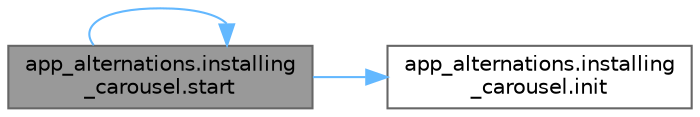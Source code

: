 digraph "app_alternations.installing_carousel.start"
{
 // LATEX_PDF_SIZE
  bgcolor="transparent";
  edge [fontname=Helvetica,fontsize=10,labelfontname=Helvetica,labelfontsize=10];
  node [fontname=Helvetica,fontsize=10,shape=box,height=0.2,width=0.4];
  rankdir="LR";
  Node1 [label="app_alternations.installing\l_carousel.start",height=0.2,width=0.4,color="gray40", fillcolor="grey60", style="filled", fontcolor="black",tooltip=" "];
  Node1 -> Node2 [color="steelblue1",style="solid"];
  Node2 [label="app_alternations.installing\l_carousel.init",height=0.2,width=0.4,color="grey40", fillcolor="white", style="filled",URL="$d5/d77/classapp__alternations_1_1installing__carousel.html#af4623bada2affb56db8208c0d2333e33",tooltip=" "];
  Node1 -> Node1 [color="steelblue1",style="solid"];
}
